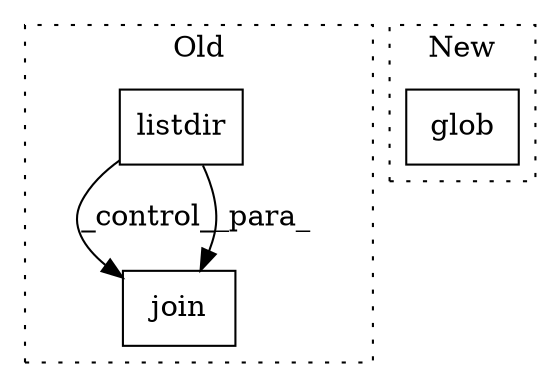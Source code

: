 digraph G {
subgraph cluster0 {
1 [label="listdir" a="32" s="4836,4862" l="8,1" shape="box"];
3 [label="join" a="32" s="5210,5244" l="5,1" shape="box"];
label = "Old";
style="dotted";
}
subgraph cluster1 {
2 [label="glob" a="32" s="4775,4810" l="5,1" shape="box"];
label = "New";
style="dotted";
}
1 -> 3 [label="_control_"];
1 -> 3 [label="_para_"];
}